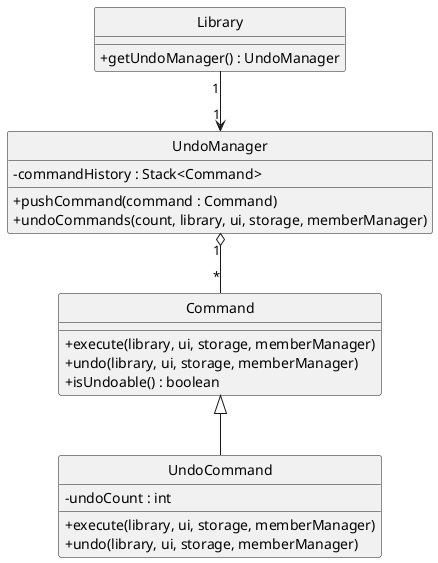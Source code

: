 @startuml

hide circle
skinparam classAttributeIconSize 0

class Command {
    +execute(library, ui, storage, memberManager)
    +undo(library, ui, storage, memberManager)
    +isUndoable() : boolean
}

class UndoCommand {
    -undoCount : int
    +execute(library, ui, storage, memberManager)
    +undo(library, ui, storage, memberManager)
}

class UndoManager {
    -commandHistory : Stack<Command>
    +pushCommand(command : Command)
    +undoCommands(count, library, ui, storage, memberManager)
}

class Library {
    +getUndoManager() : UndoManager
}

Command <|-- UndoCommand
Library "1" --> "1" UndoManager
UndoManager "1" o-- "*" Command

@enduml
